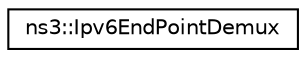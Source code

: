 digraph "Graphical Class Hierarchy"
{
 // LATEX_PDF_SIZE
  edge [fontname="Helvetica",fontsize="10",labelfontname="Helvetica",labelfontsize="10"];
  node [fontname="Helvetica",fontsize="10",shape=record];
  rankdir="LR";
  Node0 [label="ns3::Ipv6EndPointDemux",height=0.2,width=0.4,color="black", fillcolor="white", style="filled",URL="$classns3_1_1_ipv6_end_point_demux.html",tooltip="Demultiplexer for end points."];
}
